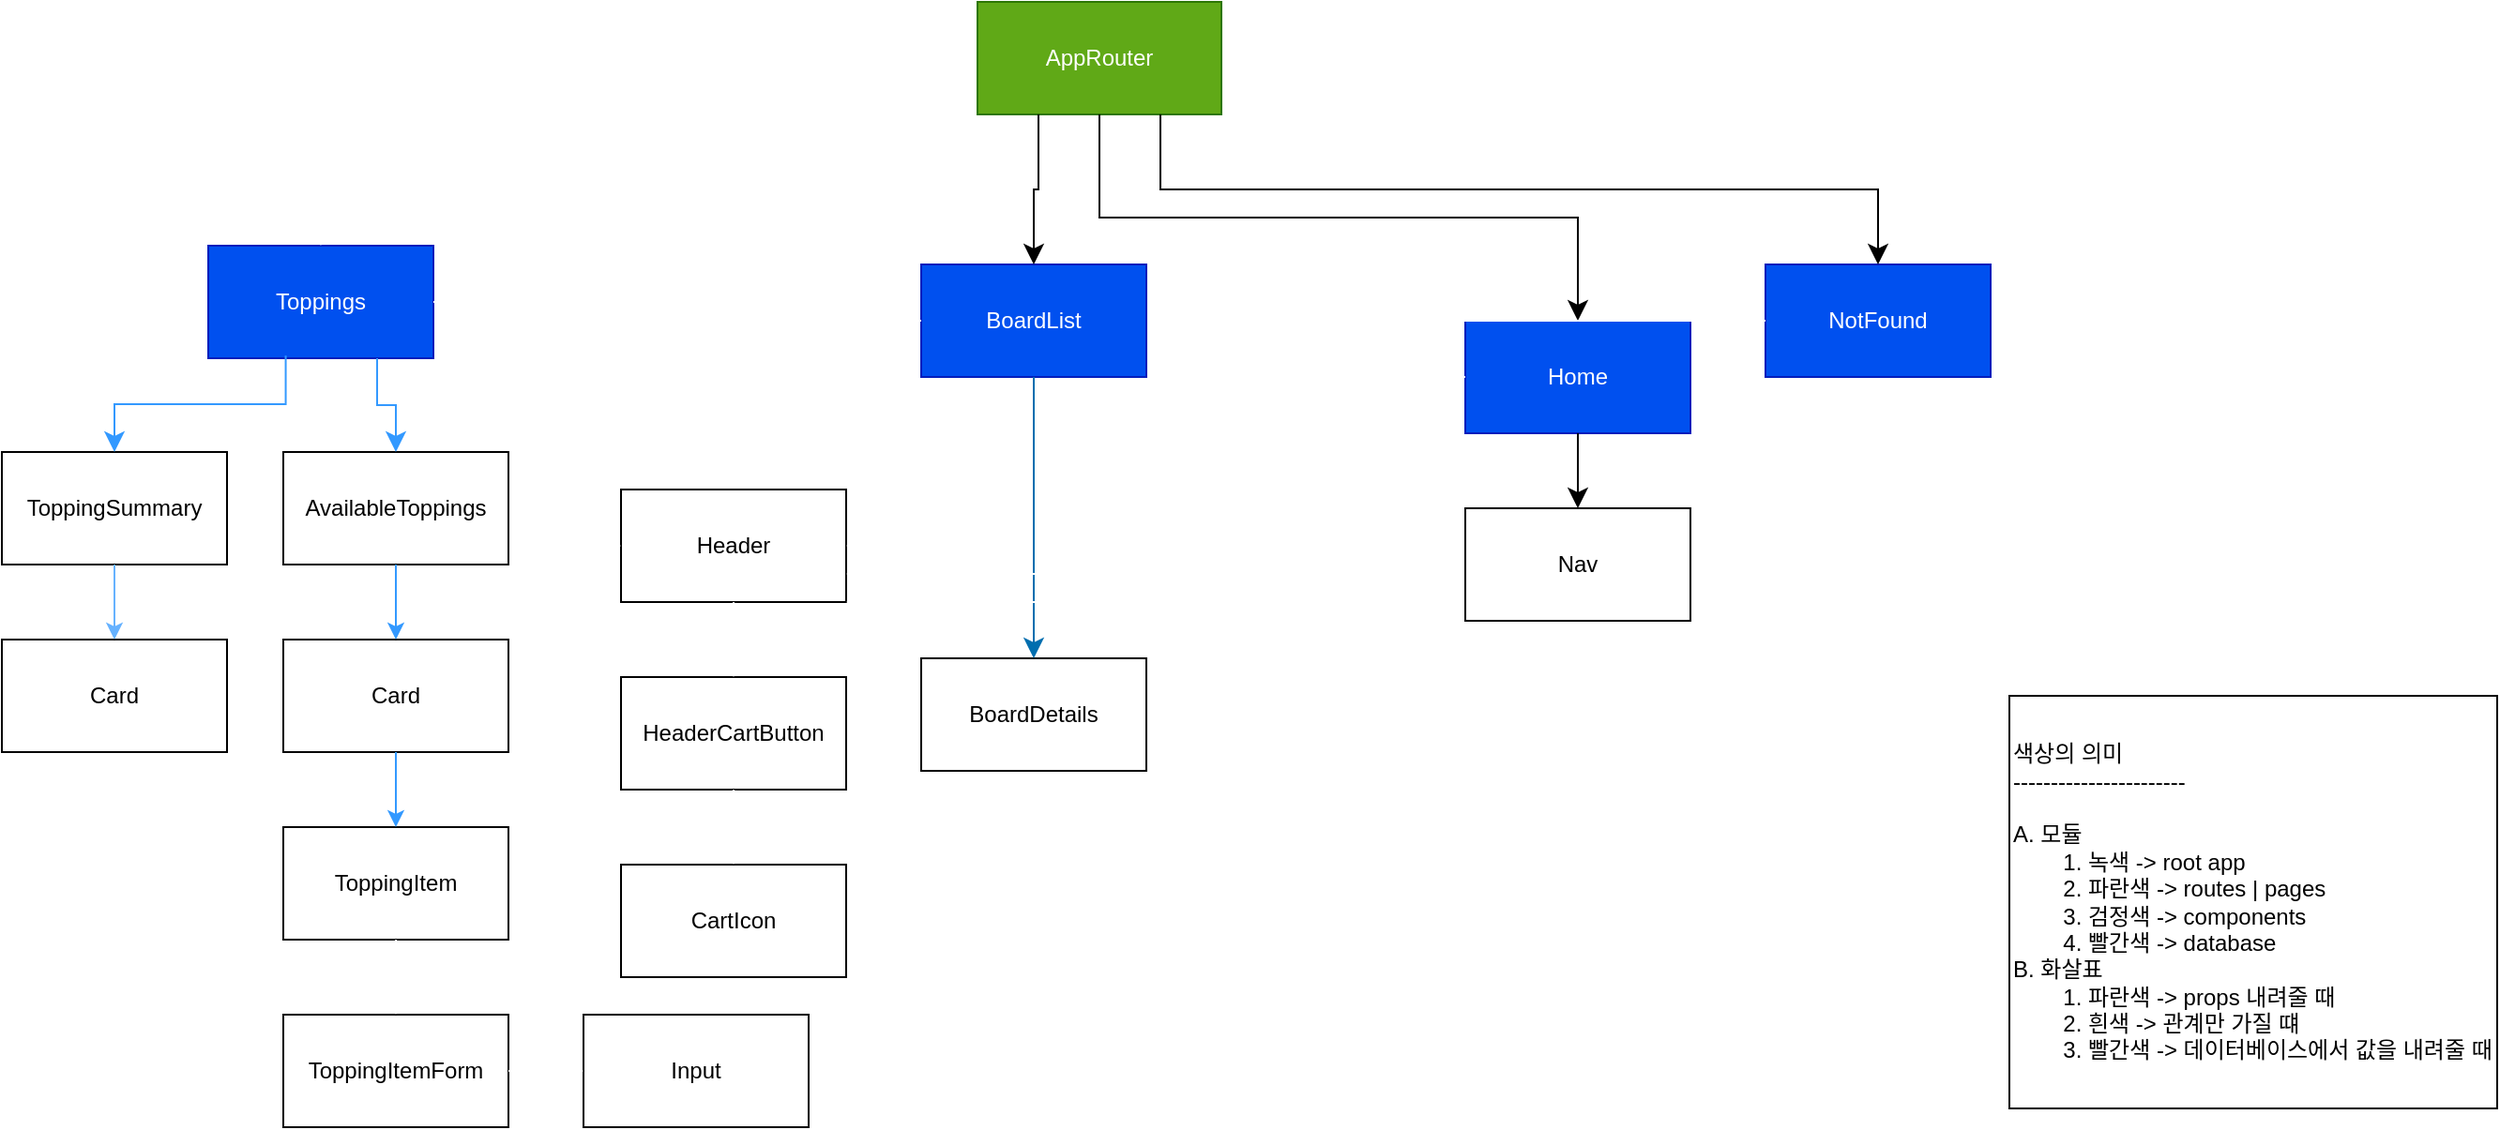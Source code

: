 <mxfile>
    <diagram id="swIDNjHbmOTq2qbGJ2x8" name="페이지-1">
        <mxGraphModel dx="1066" dy="878" grid="1" gridSize="10" guides="1" tooltips="1" connect="1" arrows="1" fold="1" page="1" pageScale="1" pageWidth="827" pageHeight="1169" math="0" shadow="0">
            <root>
                <mxCell id="0"/>
                <mxCell id="1" parent="0"/>
                <mxCell id="2" value="AppRouter" style="rounded=0;whiteSpace=wrap;html=1;fillColor=#60a917;fontColor=#ffffff;strokeColor=#2D7600;" parent="1" vertex="1">
                    <mxGeometry x="670" y="530" width="130" height="60" as="geometry"/>
                </mxCell>
                <mxCell id="3" value="Home" style="rounded=0;whiteSpace=wrap;html=1;fillColor=#0050ef;fontColor=#ffffff;strokeColor=#001DBC;" parent="1" vertex="1">
                    <mxGeometry x="930" y="700" width="120" height="60" as="geometry"/>
                </mxCell>
                <mxCell id="4" value="NotFound" style="rounded=0;whiteSpace=wrap;html=1;fillColor=#0050ef;fontColor=#ffffff;strokeColor=#001DBC;" parent="1" vertex="1">
                    <mxGeometry x="1090" y="670" width="120" height="60" as="geometry"/>
                </mxCell>
                <mxCell id="5" value="Nav" style="rounded=0;whiteSpace=wrap;html=1;" parent="1" vertex="1">
                    <mxGeometry x="930" y="800" width="120" height="60" as="geometry"/>
                </mxCell>
                <mxCell id="11" value="" style="edgeStyle=elbowEdgeStyle;elbow=vertical;endArrow=classic;html=1;curved=0;rounded=0;endSize=8;startSize=8;exitX=0.5;exitY=1;exitDx=0;exitDy=0;entryX=0.5;entryY=0;entryDx=0;entryDy=0;" parent="1" source="3" target="5" edge="1">
                    <mxGeometry width="50" height="50" relative="1" as="geometry">
                        <mxPoint x="740" y="710" as="sourcePoint"/>
                        <mxPoint x="790" y="660" as="targetPoint"/>
                    </mxGeometry>
                </mxCell>
                <mxCell id="12" value="" style="edgeStyle=elbowEdgeStyle;elbow=vertical;endArrow=classic;html=1;curved=0;rounded=0;endSize=8;startSize=8;exitX=0.5;exitY=1;exitDx=0;exitDy=0;entryX=0.5;entryY=0;entryDx=0;entryDy=0;" parent="1" source="2" target="3" edge="1">
                    <mxGeometry width="50" height="50" relative="1" as="geometry">
                        <mxPoint x="740" y="710" as="sourcePoint"/>
                        <mxPoint x="790" y="660" as="targetPoint"/>
                    </mxGeometry>
                </mxCell>
                <mxCell id="13" value="" style="edgeStyle=elbowEdgeStyle;elbow=vertical;endArrow=classic;html=1;curved=0;rounded=0;endSize=8;startSize=8;exitX=0.75;exitY=1;exitDx=0;exitDy=0;entryX=0.5;entryY=0;entryDx=0;entryDy=0;" parent="1" source="2" target="4" edge="1">
                    <mxGeometry width="50" height="50" relative="1" as="geometry">
                        <mxPoint x="740" y="710" as="sourcePoint"/>
                        <mxPoint x="790" y="660" as="targetPoint"/>
                    </mxGeometry>
                </mxCell>
                <mxCell id="15" value="BoardDetails" style="rounded=0;whiteSpace=wrap;html=1;" parent="1" vertex="1">
                    <mxGeometry x="640" y="880" width="120" height="60" as="geometry"/>
                </mxCell>
                <mxCell id="16" value="BoardList" style="rounded=0;whiteSpace=wrap;html=1;fillColor=#0050ef;fontColor=#ffffff;strokeColor=#001DBC;" parent="1" vertex="1">
                    <mxGeometry x="640" y="670" width="120" height="60" as="geometry"/>
                </mxCell>
                <mxCell id="17" value="" style="edgeStyle=elbowEdgeStyle;elbow=vertical;endArrow=classic;html=1;curved=0;rounded=0;endSize=8;startSize=8;exitX=0.25;exitY=1;exitDx=0;exitDy=0;" parent="1" source="2" target="16" edge="1">
                    <mxGeometry width="50" height="50" relative="1" as="geometry">
                        <mxPoint x="740" y="710" as="sourcePoint"/>
                        <mxPoint x="790" y="660" as="targetPoint"/>
                    </mxGeometry>
                </mxCell>
                <mxCell id="18" value="" style="edgeStyle=elbowEdgeStyle;elbow=vertical;endArrow=classic;html=1;curved=0;rounded=0;endSize=8;startSize=8;exitX=0.5;exitY=1;exitDx=0;exitDy=0;entryX=0.5;entryY=0;entryDx=0;entryDy=0;fillColor=#1ba1e2;strokeColor=#006EAF;" parent="1" source="16" target="15" edge="1">
                    <mxGeometry width="50" height="50" relative="1" as="geometry">
                        <mxPoint x="740" y="710" as="sourcePoint"/>
                        <mxPoint x="790" y="660" as="targetPoint"/>
                    </mxGeometry>
                </mxCell>
                <mxCell id="20" value="색상의 의미&lt;br&gt;-----------------------&lt;br&gt;&lt;br&gt;A. 모듈&lt;br&gt;&lt;span style=&quot;white-space: pre;&quot;&gt;&#9;&lt;/span&gt;1. 녹색 -&amp;gt; root app&lt;br&gt;&lt;span style=&quot;white-space: pre;&quot;&gt;&#9;&lt;/span&gt;2. 파란색 -&amp;gt; routes | pages&lt;br&gt;&lt;span style=&quot;white-space: pre;&quot;&gt;&#9;&lt;/span&gt;3. 검정색 -&amp;gt; components&lt;br&gt;&lt;span style=&quot;white-space: pre;&quot;&gt;&#9;&lt;/span&gt;4. 빨간색 -&amp;gt; database&lt;br&gt;B. 화살표&lt;br&gt;&lt;span style=&quot;white-space: pre;&quot;&gt;&#9;&lt;/span&gt;1. 파란색 -&amp;gt; props 내려줄 때&lt;br&gt;&lt;span style=&quot;white-space: pre;&quot;&gt;&#9;&lt;/span&gt;2. 흰색 -&amp;gt; 관계만 가질 떄&lt;br&gt;&lt;span style=&quot;white-space: pre;&quot;&gt;&#9;&lt;/span&gt;3. 빨간색 -&amp;gt; 데이터베이스에서 값을 내려줄 때" style="rounded=0;whiteSpace=wrap;html=1;align=left;" vertex="1" parent="1">
                    <mxGeometry x="1220" y="900" width="260" height="220" as="geometry"/>
                </mxCell>
                <mxCell id="21" value="Toppings" style="rounded=0;whiteSpace=wrap;html=1;fillColor=#0050ef;fontColor=#ffffff;strokeColor=#001DBC;" vertex="1" parent="1">
                    <mxGeometry x="260" y="660" width="120" height="60" as="geometry"/>
                </mxCell>
                <mxCell id="25" value="ToppingSummary" style="rounded=0;whiteSpace=wrap;html=1;" vertex="1" parent="1">
                    <mxGeometry x="150" y="770" width="120" height="60" as="geometry"/>
                </mxCell>
                <mxCell id="26" value="Card" style="rounded=0;whiteSpace=wrap;html=1;" vertex="1" parent="1">
                    <mxGeometry x="150" y="870" width="120" height="60" as="geometry"/>
                </mxCell>
                <mxCell id="27" value="" style="endArrow=classic;html=1;exitX=0.5;exitY=1;exitDx=0;exitDy=0;entryX=0.5;entryY=0;entryDx=0;entryDy=0;fillColor=#0050ef;strokeColor=#66B2FF;" edge="1" parent="1" source="25" target="26">
                    <mxGeometry width="50" height="50" relative="1" as="geometry">
                        <mxPoint x="440" y="720" as="sourcePoint"/>
                        <mxPoint x="490" y="670" as="targetPoint"/>
                    </mxGeometry>
                </mxCell>
                <mxCell id="28" value="AvailableToppings" style="rounded=0;whiteSpace=wrap;html=1;" vertex="1" parent="1">
                    <mxGeometry x="300" y="770" width="120" height="60" as="geometry"/>
                </mxCell>
                <mxCell id="30" value="ToppingItem" style="rounded=0;whiteSpace=wrap;html=1;" vertex="1" parent="1">
                    <mxGeometry x="300" y="970" width="120" height="60" as="geometry"/>
                </mxCell>
                <mxCell id="32" value="ToppingItemForm" style="rounded=0;whiteSpace=wrap;html=1;" vertex="1" parent="1">
                    <mxGeometry x="300" y="1070" width="120" height="60" as="geometry"/>
                </mxCell>
                <mxCell id="33" value="" style="endArrow=classic;html=1;exitX=0.5;exitY=1;exitDx=0;exitDy=0;entryX=0.5;entryY=0;entryDx=0;entryDy=0;strokeColor=#FFFFFF;" edge="1" parent="1" source="30" target="32">
                    <mxGeometry width="50" height="50" relative="1" as="geometry">
                        <mxPoint x="440" y="940" as="sourcePoint"/>
                        <mxPoint x="490" y="890" as="targetPoint"/>
                    </mxGeometry>
                </mxCell>
                <mxCell id="34" value="Card" style="rounded=0;whiteSpace=wrap;html=1;" vertex="1" parent="1">
                    <mxGeometry x="300" y="870" width="120" height="60" as="geometry"/>
                </mxCell>
                <mxCell id="35" value="" style="endArrow=classic;html=1;exitX=0.5;exitY=1;exitDx=0;exitDy=0;entryX=0.5;entryY=0;entryDx=0;entryDy=0;fillColor=#0050ef;strokeColor=#3399FF;" edge="1" parent="1" source="28" target="34">
                    <mxGeometry width="50" height="50" relative="1" as="geometry">
                        <mxPoint x="440" y="940" as="sourcePoint"/>
                        <mxPoint x="490" y="890" as="targetPoint"/>
                    </mxGeometry>
                </mxCell>
                <mxCell id="36" value="" style="endArrow=classic;html=1;exitX=0.5;exitY=1;exitDx=0;exitDy=0;entryX=0.5;entryY=0;entryDx=0;entryDy=0;strokeColor=#3399FF;" edge="1" parent="1" source="34" target="30">
                    <mxGeometry width="50" height="50" relative="1" as="geometry">
                        <mxPoint x="440" y="940" as="sourcePoint"/>
                        <mxPoint x="490" y="890" as="targetPoint"/>
                    </mxGeometry>
                </mxCell>
                <mxCell id="37" value="" style="edgeStyle=elbowEdgeStyle;elbow=vertical;endArrow=classic;html=1;curved=0;rounded=0;endSize=8;startSize=8;strokeColor=#3399FF;exitX=0.75;exitY=1;exitDx=0;exitDy=0;entryX=0.5;entryY=0;entryDx=0;entryDy=0;" edge="1" parent="1" source="21" target="28">
                    <mxGeometry width="50" height="50" relative="1" as="geometry">
                        <mxPoint x="370" y="940" as="sourcePoint"/>
                        <mxPoint x="420" y="890" as="targetPoint"/>
                    </mxGeometry>
                </mxCell>
                <mxCell id="38" value="" style="edgeStyle=elbowEdgeStyle;elbow=vertical;endArrow=classic;html=1;curved=0;rounded=0;endSize=8;startSize=8;strokeColor=#3399FF;exitX=0.344;exitY=0.978;exitDx=0;exitDy=0;exitPerimeter=0;entryX=0.5;entryY=0;entryDx=0;entryDy=0;" edge="1" parent="1" source="21" target="25">
                    <mxGeometry width="50" height="50" relative="1" as="geometry">
                        <mxPoint x="370" y="940" as="sourcePoint"/>
                        <mxPoint x="420" y="890" as="targetPoint"/>
                    </mxGeometry>
                </mxCell>
                <mxCell id="39" value="Input" style="rounded=0;whiteSpace=wrap;html=1;" vertex="1" parent="1">
                    <mxGeometry x="460" y="1070" width="120" height="60" as="geometry"/>
                </mxCell>
                <mxCell id="40" value="" style="endArrow=classic;html=1;strokeColor=#FFFFFF;exitX=1;exitY=0.5;exitDx=0;exitDy=0;entryX=0;entryY=0.5;entryDx=0;entryDy=0;fillColor=#f5f5f5;" edge="1" parent="1" source="32" target="39">
                    <mxGeometry width="50" height="50" relative="1" as="geometry">
                        <mxPoint x="290" y="1020" as="sourcePoint"/>
                        <mxPoint x="340" y="970" as="targetPoint"/>
                    </mxGeometry>
                </mxCell>
                <mxCell id="41" value="Header" style="rounded=0;whiteSpace=wrap;html=1;" vertex="1" parent="1">
                    <mxGeometry x="480" y="790" width="120" height="60" as="geometry"/>
                </mxCell>
                <mxCell id="42" value="HeaderCartButton" style="rounded=0;whiteSpace=wrap;html=1;" vertex="1" parent="1">
                    <mxGeometry x="480" y="890" width="120" height="60" as="geometry"/>
                </mxCell>
                <mxCell id="43" value="" style="endArrow=classic;html=1;strokeColor=#FFFFFF;exitX=0.5;exitY=1;exitDx=0;exitDy=0;entryX=0.5;entryY=0;entryDx=0;entryDy=0;" edge="1" parent="1" source="41" target="42">
                    <mxGeometry width="50" height="50" relative="1" as="geometry">
                        <mxPoint x="440" y="840" as="sourcePoint"/>
                        <mxPoint x="490" y="790" as="targetPoint"/>
                    </mxGeometry>
                </mxCell>
                <mxCell id="44" value="" style="edgeStyle=elbowEdgeStyle;elbow=vertical;endArrow=classic;html=1;curved=0;rounded=0;endSize=8;startSize=8;strokeColor=#FFFFFF;entryX=0.5;entryY=0;entryDx=0;entryDy=0;exitX=0.074;exitY=1.033;exitDx=0;exitDy=0;exitPerimeter=0;" edge="1" parent="1" source="2" target="21">
                    <mxGeometry width="50" height="50" relative="1" as="geometry">
                        <mxPoint x="500" y="840" as="sourcePoint"/>
                        <mxPoint x="550" y="790" as="targetPoint"/>
                    </mxGeometry>
                </mxCell>
                <mxCell id="46" value="" style="edgeStyle=elbowEdgeStyle;elbow=horizontal;endArrow=classic;html=1;curved=0;rounded=0;endSize=8;startSize=8;strokeColor=#FFFFFF;exitX=1;exitY=0.5;exitDx=0;exitDy=0;entryX=0;entryY=0.5;entryDx=0;entryDy=0;" edge="1" parent="1" source="21" target="41">
                    <mxGeometry width="50" height="50" relative="1" as="geometry">
                        <mxPoint x="720" y="990" as="sourcePoint"/>
                        <mxPoint x="770" y="940" as="targetPoint"/>
                    </mxGeometry>
                </mxCell>
                <mxCell id="47" value="" style="edgeStyle=elbowEdgeStyle;elbow=horizontal;endArrow=classic;html=1;curved=0;rounded=0;endSize=8;startSize=8;strokeColor=#FFFFFF;exitX=0;exitY=0.5;exitDx=0;exitDy=0;entryX=1;entryY=0.5;entryDx=0;entryDy=0;" edge="1" parent="1" source="16" target="41">
                    <mxGeometry width="50" height="50" relative="1" as="geometry">
                        <mxPoint x="720" y="990" as="sourcePoint"/>
                        <mxPoint x="770" y="940" as="targetPoint"/>
                    </mxGeometry>
                </mxCell>
                <mxCell id="48" value="" style="edgeStyle=elbowEdgeStyle;elbow=horizontal;endArrow=classic;html=1;curved=0;rounded=0;endSize=8;startSize=8;strokeColor=#FFFFFF;exitX=0;exitY=0.5;exitDx=0;exitDy=0;entryX=1;entryY=0.75;entryDx=0;entryDy=0;" edge="1" parent="1" source="3" target="41">
                    <mxGeometry width="50" height="50" relative="1" as="geometry">
                        <mxPoint x="720" y="990" as="sourcePoint"/>
                        <mxPoint x="770" y="940" as="targetPoint"/>
                    </mxGeometry>
                </mxCell>
                <mxCell id="50" value="" style="edgeStyle=elbowEdgeStyle;elbow=horizontal;endArrow=classic;html=1;curved=0;rounded=0;endSize=8;startSize=8;strokeColor=#FFFFFF;exitX=0;exitY=0.5;exitDx=0;exitDy=0;entryX=1;entryY=1;entryDx=0;entryDy=0;" edge="1" parent="1" source="4" target="41">
                    <mxGeometry width="50" height="50" relative="1" as="geometry">
                        <mxPoint x="720" y="990" as="sourcePoint"/>
                        <mxPoint x="770" y="940" as="targetPoint"/>
                    </mxGeometry>
                </mxCell>
                <mxCell id="51" value="CartIcon" style="whiteSpace=wrap;html=1;" vertex="1" parent="1">
                    <mxGeometry x="480" y="990" width="120" height="60" as="geometry"/>
                </mxCell>
                <mxCell id="52" value="" style="endArrow=classic;html=1;strokeColor=#FFFFFF;exitX=0.5;exitY=1;exitDx=0;exitDy=0;entryX=0.5;entryY=0;entryDx=0;entryDy=0;" edge="1" parent="1" source="42" target="51">
                    <mxGeometry width="50" height="50" relative="1" as="geometry">
                        <mxPoint x="640" y="950" as="sourcePoint"/>
                        <mxPoint x="690" y="900" as="targetPoint"/>
                    </mxGeometry>
                </mxCell>
            </root>
        </mxGraphModel>
    </diagram>
</mxfile>